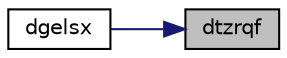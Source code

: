 digraph "dtzrqf"
{
 // LATEX_PDF_SIZE
  edge [fontname="Helvetica",fontsize="10",labelfontname="Helvetica",labelfontsize="10"];
  node [fontname="Helvetica",fontsize="10",shape=record];
  rankdir="RL";
  Node1 [label="dtzrqf",height=0.2,width=0.4,color="black", fillcolor="grey75", style="filled", fontcolor="black",tooltip="DTZRQF"];
  Node1 -> Node2 [dir="back",color="midnightblue",fontsize="10",style="solid",fontname="Helvetica"];
  Node2 [label="dgelsx",height=0.2,width=0.4,color="black", fillcolor="white", style="filled",URL="$dgelsx_8f.html#a6252143bd7183eb34700395cbe013ff6",tooltip="DGELSX solves overdetermined or underdetermined systems for GE matrices"];
}

